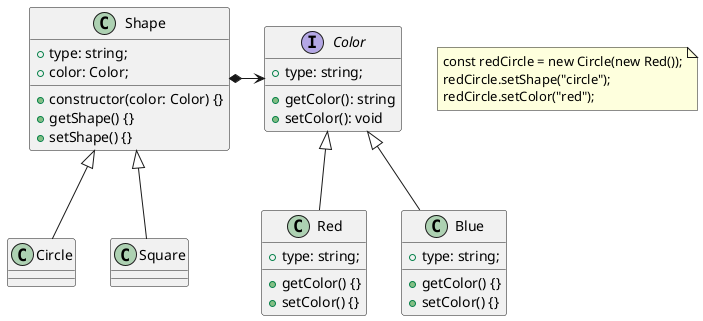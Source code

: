 @startuml
note as n1
const redCircle = new Circle(new Red());
redCircle.setShape("circle");
redCircle.setColor("red");
end note

class Shape {
    + type: string;
    + color: Color;
    + constructor(color: Color) {}
    + getShape() {}
    + setShape() {}
}

class Circle extends Shape {}
class Square extends Shape {}

interface Color {
    + type: string;
    + getColor(): string
    + setColor(): void
}

class Red extends Color {
    + type: string;
    + getColor() {}
    + setColor() {}
}

class Blue extends Color {
    + type: string;
    + getColor() {}
    + setColor() {}
}

Shape *-> Color
@enduml